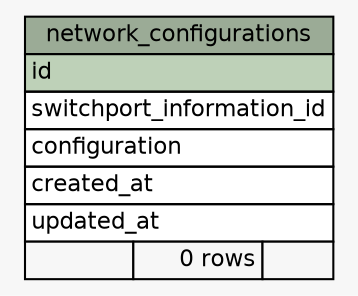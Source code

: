 // dot 2.40.1 on Linux 5.0.0-23-generic
// SchemaSpy rev 590
digraph "network_configurations" {
  graph [
    rankdir="RL"
    bgcolor="#f7f7f7"
    nodesep="0.18"
    ranksep="0.46"
    fontname="Helvetica"
    fontsize="11"
  ];
  node [
    fontname="Helvetica"
    fontsize="11"
    shape="plaintext"
  ];
  edge [
    arrowsize="0.8"
  ];
  "network_configurations" [
    label=<
    <TABLE BORDER="0" CELLBORDER="1" CELLSPACING="0" BGCOLOR="#ffffff">
      <TR><TD COLSPAN="3" BGCOLOR="#9bab96" ALIGN="CENTER">network_configurations</TD></TR>
      <TR><TD PORT="id" COLSPAN="3" BGCOLOR="#bed1b8" ALIGN="LEFT">id</TD></TR>
      <TR><TD PORT="switchport_information_id" COLSPAN="3" ALIGN="LEFT">switchport_information_id</TD></TR>
      <TR><TD PORT="configuration" COLSPAN="3" ALIGN="LEFT">configuration</TD></TR>
      <TR><TD PORT="created_at" COLSPAN="3" ALIGN="LEFT">created_at</TD></TR>
      <TR><TD PORT="updated_at" COLSPAN="3" ALIGN="LEFT">updated_at</TD></TR>
      <TR><TD ALIGN="LEFT" BGCOLOR="#f7f7f7">  </TD><TD ALIGN="RIGHT" BGCOLOR="#f7f7f7">0 rows</TD><TD ALIGN="RIGHT" BGCOLOR="#f7f7f7">  </TD></TR>
    </TABLE>>
    URL="tables/network_configurations.html"
    tooltip="network_configurations"
  ];
}
